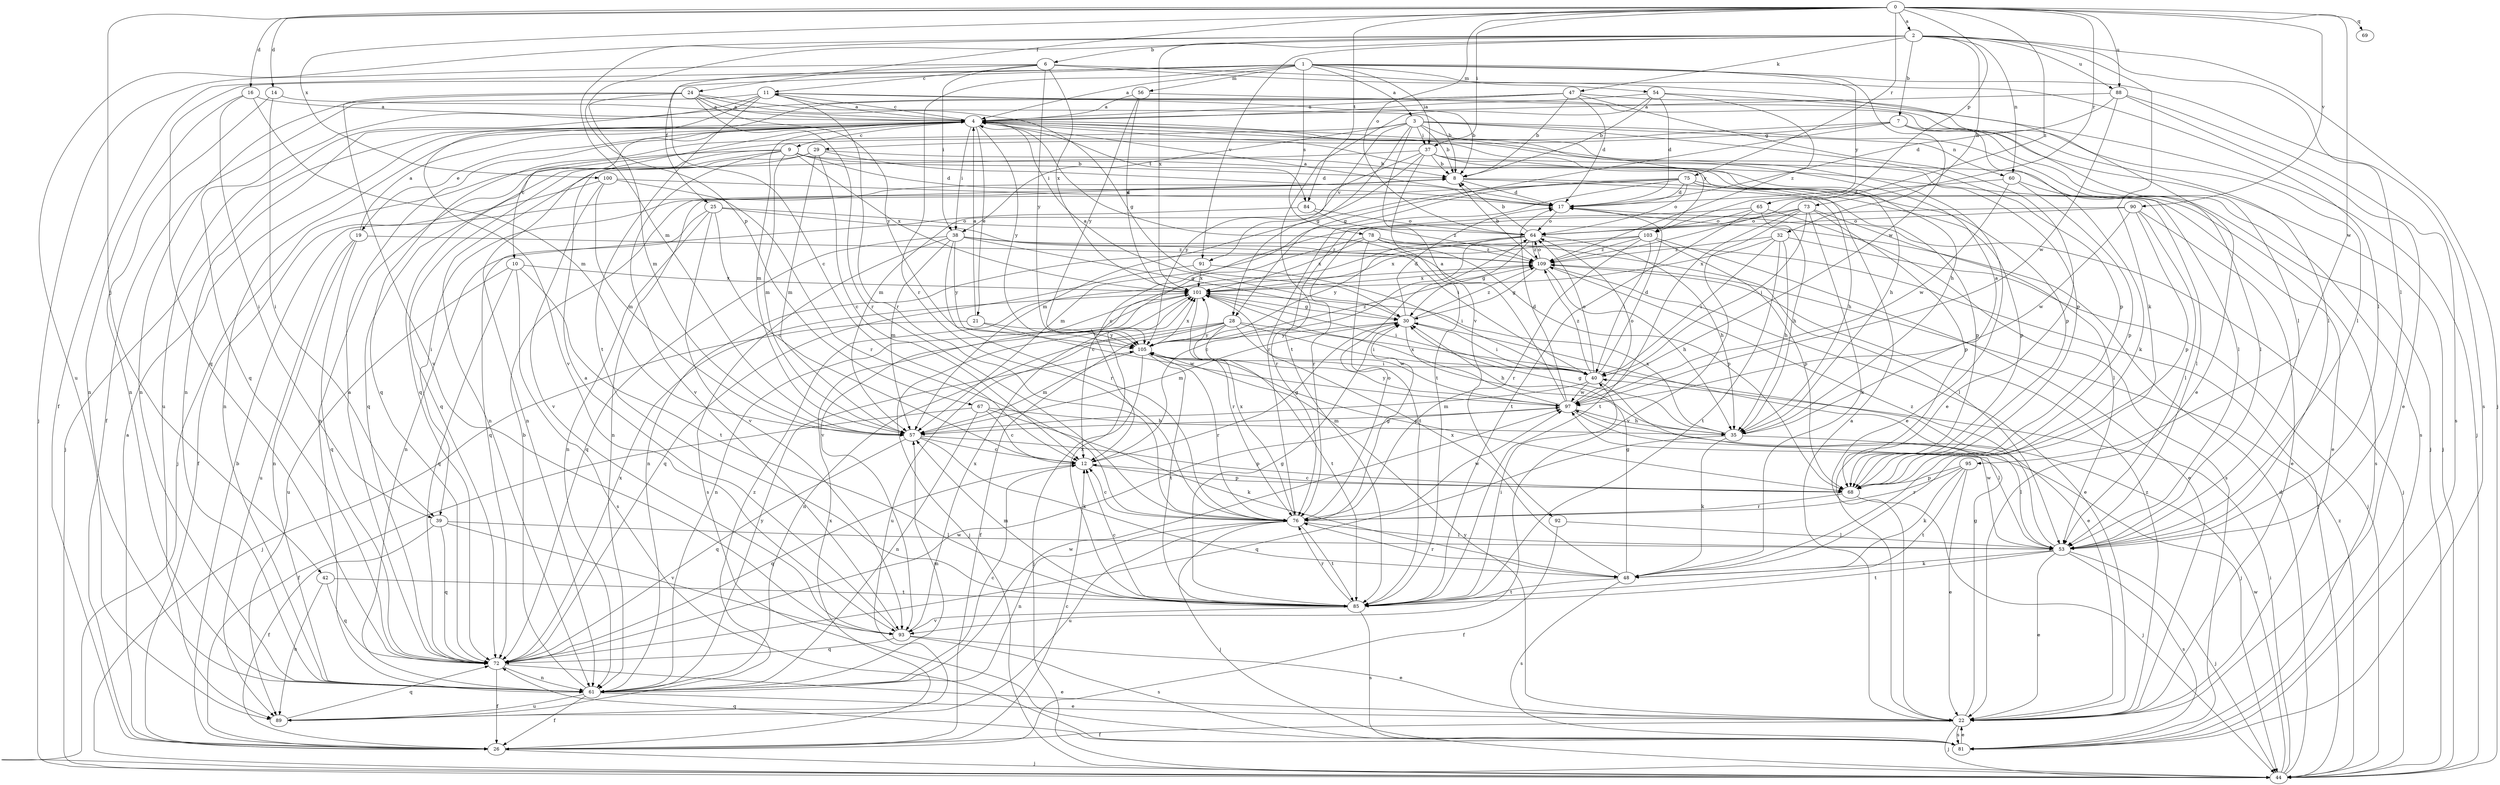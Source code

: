 strict digraph  {
0;
1;
2;
3;
4;
6;
7;
8;
9;
10;
11;
12;
14;
16;
17;
19;
21;
22;
24;
25;
26;
28;
29;
30;
32;
35;
37;
38;
39;
40;
42;
44;
47;
48;
53;
54;
56;
57;
60;
61;
64;
65;
67;
68;
69;
72;
73;
75;
76;
78;
81;
84;
85;
88;
89;
90;
91;
92;
93;
95;
97;
100;
101;
103;
105;
109;
0 -> 2  [label=a];
0 -> 14  [label=d];
0 -> 16  [label=d];
0 -> 24  [label=f];
0 -> 37  [label=i];
0 -> 42  [label=j];
0 -> 64  [label=o];
0 -> 65  [label=p];
0 -> 69  [label=q];
0 -> 73  [label=r];
0 -> 75  [label=r];
0 -> 84  [label=t];
0 -> 88  [label=u];
0 -> 90  [label=v];
0 -> 95  [label=w];
0 -> 100  [label=x];
0 -> 109  [label=z];
1 -> 3  [label=a];
1 -> 4  [label=a];
1 -> 25  [label=f];
1 -> 26  [label=f];
1 -> 37  [label=i];
1 -> 54  [label=m];
1 -> 56  [label=m];
1 -> 72  [label=q];
1 -> 76  [label=r];
1 -> 78  [label=s];
1 -> 81  [label=s];
1 -> 97  [label=w];
1 -> 103  [label=y];
2 -> 6  [label=b];
2 -> 7  [label=b];
2 -> 32  [label=h];
2 -> 44  [label=j];
2 -> 47  [label=k];
2 -> 48  [label=k];
2 -> 53  [label=l];
2 -> 57  [label=m];
2 -> 60  [label=n];
2 -> 67  [label=p];
2 -> 88  [label=u];
2 -> 89  [label=u];
2 -> 91  [label=v];
2 -> 101  [label=x];
3 -> 8  [label=b];
3 -> 28  [label=g];
3 -> 37  [label=i];
3 -> 38  [label=i];
3 -> 44  [label=j];
3 -> 60  [label=n];
3 -> 68  [label=p];
3 -> 72  [label=q];
3 -> 91  [label=v];
3 -> 92  [label=v];
3 -> 103  [label=y];
4 -> 9  [label=c];
4 -> 10  [label=c];
4 -> 11  [label=c];
4 -> 19  [label=e];
4 -> 21  [label=e];
4 -> 22  [label=e];
4 -> 35  [label=h];
4 -> 38  [label=i];
4 -> 44  [label=j];
4 -> 57  [label=m];
4 -> 61  [label=n];
4 -> 68  [label=p];
4 -> 84  [label=t];
4 -> 105  [label=y];
6 -> 11  [label=c];
6 -> 12  [label=c];
6 -> 22  [label=e];
6 -> 38  [label=i];
6 -> 44  [label=j];
6 -> 53  [label=l];
6 -> 101  [label=x];
6 -> 105  [label=y];
7 -> 28  [label=g];
7 -> 29  [label=g];
7 -> 44  [label=j];
7 -> 48  [label=k];
7 -> 72  [label=q];
7 -> 81  [label=s];
8 -> 17  [label=d];
8 -> 35  [label=h];
8 -> 39  [label=i];
8 -> 68  [label=p];
9 -> 8  [label=b];
9 -> 17  [label=d];
9 -> 44  [label=j];
9 -> 53  [label=l];
9 -> 57  [label=m];
9 -> 61  [label=n];
9 -> 72  [label=q];
9 -> 93  [label=v];
9 -> 101  [label=x];
10 -> 72  [label=q];
10 -> 81  [label=s];
10 -> 85  [label=t];
10 -> 89  [label=u];
10 -> 101  [label=x];
11 -> 4  [label=a];
11 -> 8  [label=b];
11 -> 26  [label=f];
11 -> 53  [label=l];
11 -> 72  [label=q];
11 -> 76  [label=r];
11 -> 85  [label=t];
11 -> 93  [label=v];
12 -> 30  [label=g];
12 -> 68  [label=p];
12 -> 72  [label=q];
14 -> 4  [label=a];
14 -> 39  [label=i];
14 -> 61  [label=n];
16 -> 4  [label=a];
16 -> 39  [label=i];
16 -> 57  [label=m];
16 -> 61  [label=n];
17 -> 4  [label=a];
17 -> 44  [label=j];
17 -> 64  [label=o];
19 -> 4  [label=a];
19 -> 61  [label=n];
19 -> 72  [label=q];
19 -> 89  [label=u];
19 -> 109  [label=z];
21 -> 4  [label=a];
21 -> 44  [label=j];
21 -> 97  [label=w];
21 -> 105  [label=y];
22 -> 4  [label=a];
22 -> 26  [label=f];
22 -> 30  [label=g];
22 -> 44  [label=j];
22 -> 81  [label=s];
22 -> 105  [label=y];
22 -> 109  [label=z];
24 -> 4  [label=a];
24 -> 8  [label=b];
24 -> 30  [label=g];
24 -> 57  [label=m];
24 -> 61  [label=n];
24 -> 76  [label=r];
24 -> 93  [label=v];
24 -> 105  [label=y];
25 -> 12  [label=c];
25 -> 40  [label=i];
25 -> 61  [label=n];
25 -> 64  [label=o];
25 -> 72  [label=q];
25 -> 93  [label=v];
26 -> 4  [label=a];
26 -> 8  [label=b];
26 -> 12  [label=c];
26 -> 44  [label=j];
26 -> 101  [label=x];
28 -> 22  [label=e];
28 -> 26  [label=f];
28 -> 40  [label=i];
28 -> 61  [label=n];
28 -> 85  [label=t];
28 -> 89  [label=u];
28 -> 97  [label=w];
28 -> 105  [label=y];
29 -> 8  [label=b];
29 -> 12  [label=c];
29 -> 17  [label=d];
29 -> 57  [label=m];
29 -> 61  [label=n];
29 -> 72  [label=q];
30 -> 4  [label=a];
30 -> 17  [label=d];
30 -> 35  [label=h];
30 -> 40  [label=i];
30 -> 57  [label=m];
30 -> 105  [label=y];
30 -> 109  [label=z];
32 -> 35  [label=h];
32 -> 40  [label=i];
32 -> 44  [label=j];
32 -> 85  [label=t];
32 -> 101  [label=x];
32 -> 109  [label=z];
35 -> 4  [label=a];
35 -> 30  [label=g];
35 -> 48  [label=k];
35 -> 53  [label=l];
35 -> 72  [label=q];
35 -> 101  [label=x];
37 -> 8  [label=b];
37 -> 35  [label=h];
37 -> 53  [label=l];
37 -> 57  [label=m];
37 -> 61  [label=n];
37 -> 68  [label=p];
37 -> 85  [label=t];
37 -> 105  [label=y];
38 -> 30  [label=g];
38 -> 53  [label=l];
38 -> 57  [label=m];
38 -> 72  [label=q];
38 -> 76  [label=r];
38 -> 81  [label=s];
38 -> 105  [label=y];
38 -> 109  [label=z];
39 -> 26  [label=f];
39 -> 53  [label=l];
39 -> 72  [label=q];
39 -> 93  [label=v];
40 -> 17  [label=d];
40 -> 44  [label=j];
40 -> 57  [label=m];
40 -> 64  [label=o];
40 -> 97  [label=w];
40 -> 109  [label=z];
42 -> 72  [label=q];
42 -> 85  [label=t];
42 -> 89  [label=u];
44 -> 17  [label=d];
44 -> 40  [label=i];
44 -> 97  [label=w];
44 -> 109  [label=z];
47 -> 4  [label=a];
47 -> 8  [label=b];
47 -> 17  [label=d];
47 -> 22  [label=e];
47 -> 53  [label=l];
47 -> 61  [label=n];
47 -> 89  [label=u];
48 -> 30  [label=g];
48 -> 76  [label=r];
48 -> 81  [label=s];
48 -> 85  [label=t];
48 -> 101  [label=x];
53 -> 22  [label=e];
53 -> 44  [label=j];
53 -> 48  [label=k];
53 -> 81  [label=s];
53 -> 85  [label=t];
53 -> 97  [label=w];
53 -> 109  [label=z];
54 -> 4  [label=a];
54 -> 8  [label=b];
54 -> 17  [label=d];
54 -> 44  [label=j];
54 -> 85  [label=t];
54 -> 109  [label=z];
56 -> 4  [label=a];
56 -> 53  [label=l];
56 -> 101  [label=x];
56 -> 105  [label=y];
57 -> 12  [label=c];
57 -> 48  [label=k];
57 -> 68  [label=p];
57 -> 72  [label=q];
60 -> 17  [label=d];
60 -> 68  [label=p];
60 -> 81  [label=s];
60 -> 97  [label=w];
61 -> 8  [label=b];
61 -> 12  [label=c];
61 -> 22  [label=e];
61 -> 26  [label=f];
61 -> 57  [label=m];
61 -> 89  [label=u];
61 -> 97  [label=w];
61 -> 105  [label=y];
64 -> 8  [label=b];
64 -> 12  [label=c];
64 -> 30  [label=g];
64 -> 35  [label=h];
64 -> 93  [label=v];
64 -> 105  [label=y];
64 -> 109  [label=z];
65 -> 35  [label=h];
65 -> 64  [label=o];
65 -> 76  [label=r];
65 -> 81  [label=s];
65 -> 85  [label=t];
67 -> 12  [label=c];
67 -> 26  [label=f];
67 -> 35  [label=h];
67 -> 48  [label=k];
67 -> 61  [label=n];
68 -> 12  [label=c];
68 -> 44  [label=j];
68 -> 76  [label=r];
72 -> 4  [label=a];
72 -> 22  [label=e];
72 -> 26  [label=f];
72 -> 61  [label=n];
72 -> 97  [label=w];
72 -> 101  [label=x];
73 -> 40  [label=i];
73 -> 48  [label=k];
73 -> 53  [label=l];
73 -> 64  [label=o];
73 -> 68  [label=p];
73 -> 76  [label=r];
73 -> 85  [label=t];
73 -> 93  [label=v];
75 -> 12  [label=c];
75 -> 17  [label=d];
75 -> 22  [label=e];
75 -> 53  [label=l];
75 -> 57  [label=m];
75 -> 61  [label=n];
75 -> 64  [label=o];
75 -> 68  [label=p];
75 -> 76  [label=r];
76 -> 12  [label=c];
76 -> 30  [label=g];
76 -> 44  [label=j];
76 -> 53  [label=l];
76 -> 61  [label=n];
76 -> 64  [label=o];
76 -> 85  [label=t];
76 -> 89  [label=u];
76 -> 97  [label=w];
76 -> 101  [label=x];
78 -> 12  [label=c];
78 -> 44  [label=j];
78 -> 68  [label=p];
78 -> 85  [label=t];
78 -> 101  [label=x];
78 -> 109  [label=z];
81 -> 22  [label=e];
81 -> 72  [label=q];
84 -> 61  [label=n];
84 -> 64  [label=o];
84 -> 109  [label=z];
85 -> 12  [label=c];
85 -> 30  [label=g];
85 -> 40  [label=i];
85 -> 57  [label=m];
85 -> 76  [label=r];
85 -> 81  [label=s];
85 -> 93  [label=v];
85 -> 101  [label=x];
88 -> 4  [label=a];
88 -> 17  [label=d];
88 -> 22  [label=e];
88 -> 81  [label=s];
88 -> 97  [label=w];
89 -> 72  [label=q];
89 -> 109  [label=z];
90 -> 22  [label=e];
90 -> 53  [label=l];
90 -> 57  [label=m];
90 -> 64  [label=o];
90 -> 68  [label=p];
90 -> 97  [label=w];
91 -> 40  [label=i];
91 -> 72  [label=q];
91 -> 101  [label=x];
92 -> 26  [label=f];
92 -> 53  [label=l];
93 -> 4  [label=a];
93 -> 22  [label=e];
93 -> 72  [label=q];
93 -> 81  [label=s];
93 -> 101  [label=x];
95 -> 22  [label=e];
95 -> 48  [label=k];
95 -> 68  [label=p];
95 -> 76  [label=r];
95 -> 85  [label=t];
97 -> 4  [label=a];
97 -> 17  [label=d];
97 -> 35  [label=h];
97 -> 53  [label=l];
97 -> 57  [label=m];
97 -> 64  [label=o];
97 -> 101  [label=x];
97 -> 105  [label=y];
100 -> 17  [label=d];
100 -> 26  [label=f];
100 -> 57  [label=m];
100 -> 76  [label=r];
100 -> 93  [label=v];
101 -> 30  [label=g];
101 -> 40  [label=i];
101 -> 44  [label=j];
101 -> 61  [label=n];
101 -> 76  [label=r];
103 -> 22  [label=e];
103 -> 40  [label=i];
103 -> 61  [label=n];
103 -> 68  [label=p];
103 -> 76  [label=r];
103 -> 101  [label=x];
103 -> 109  [label=z];
105 -> 40  [label=i];
105 -> 44  [label=j];
105 -> 57  [label=m];
105 -> 68  [label=p];
105 -> 76  [label=r];
105 -> 85  [label=t];
105 -> 101  [label=x];
105 -> 109  [label=z];
109 -> 8  [label=b];
109 -> 22  [label=e];
109 -> 30  [label=g];
109 -> 35  [label=h];
109 -> 64  [label=o];
109 -> 101  [label=x];
}
